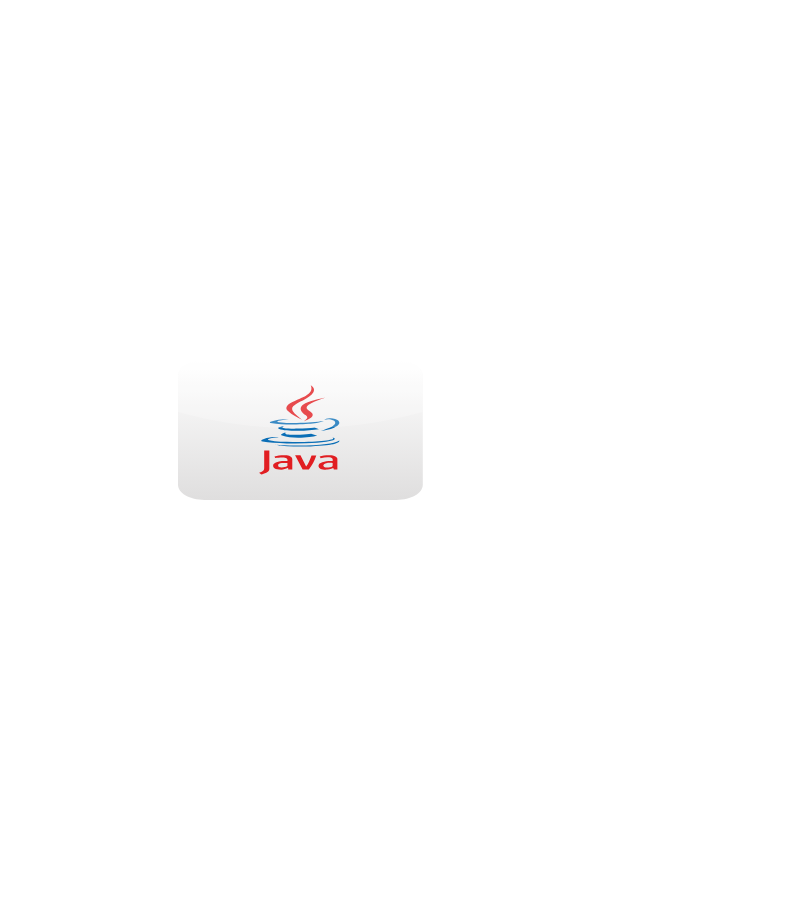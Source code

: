 <mxfile version="20.5.0" type="github">
  <diagram id="6gc6r74fIt_xcLLN5VvN" name="Page-1">
    <mxGraphModel dx="1381" dy="764" grid="1" gridSize="10" guides="1" tooltips="1" connect="1" arrows="1" fold="1" page="1" pageScale="1" pageWidth="850" pageHeight="1100" math="0" shadow="0">
      <root>
        <mxCell id="0" />
        <mxCell id="1" parent="0" />
        <mxCell id="BAws4BwSg9bQv12DzhEy-1" value="" style="shape=image;html=1;verticalAlign=top;verticalLabelPosition=bottom;labelBackgroundColor=#ffffff;imageAspect=0;aspect=fixed;image=https://cdn4.iconfinder.com/data/icons/office-time/512/10-128.png" parent="1" vertex="1">
          <mxGeometry x="261" y="110" width="328" height="328" as="geometry" />
        </mxCell>
        <mxCell id="BAws4BwSg9bQv12DzhEy-2" value="" style="dashed=0;outlineConnect=0;html=1;align=center;labelPosition=center;verticalLabelPosition=bottom;verticalAlign=top;shape=mxgraph.webicons.java;gradientColor=#DFDEDE" parent="1" vertex="1">
          <mxGeometry x="350" y="290" width="122.4" height="70" as="geometry" />
        </mxCell>
        <mxCell id="BAws4BwSg9bQv12DzhEy-3" value="" style="shape=image;html=1;verticalAlign=top;verticalLabelPosition=bottom;labelBackgroundColor=#ffffff;imageAspect=0;aspect=fixed;image=https://cdn1.iconfinder.com/data/icons/bootstrap-vol-3/16/filetype-java-128.png" parent="1" vertex="1">
          <mxGeometry x="380" y="293.8" width="276.2" height="276.2" as="geometry" />
        </mxCell>
      </root>
    </mxGraphModel>
  </diagram>
</mxfile>
